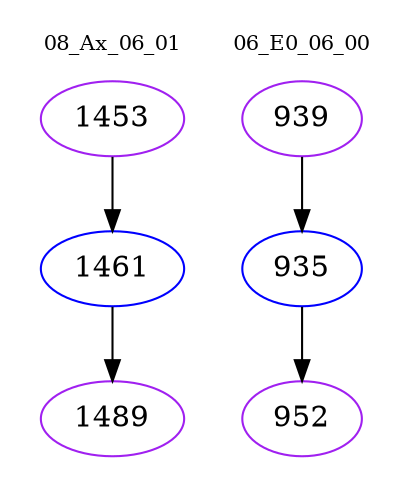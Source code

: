 digraph{
subgraph cluster_0 {
color = white
label = "08_Ax_06_01";
fontsize=10;
T0_1453 [label="1453", color="purple"]
T0_1453 -> T0_1461 [color="black"]
T0_1461 [label="1461", color="blue"]
T0_1461 -> T0_1489 [color="black"]
T0_1489 [label="1489", color="purple"]
}
subgraph cluster_1 {
color = white
label = "06_E0_06_00";
fontsize=10;
T1_939 [label="939", color="purple"]
T1_939 -> T1_935 [color="black"]
T1_935 [label="935", color="blue"]
T1_935 -> T1_952 [color="black"]
T1_952 [label="952", color="purple"]
}
}
